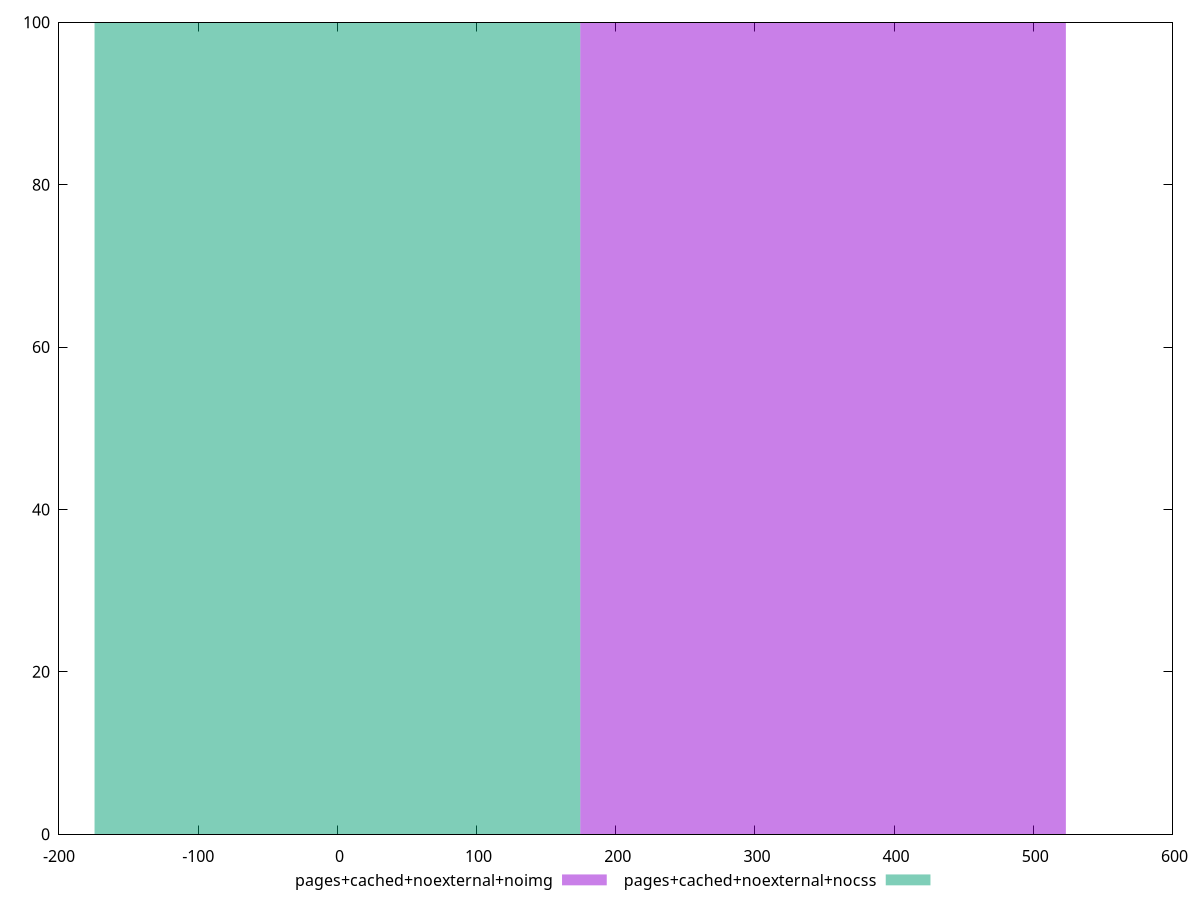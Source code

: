 reset
set terminal svg size 640, 500 enhanced background rgb 'white'
set output "reprap/unused-css-rules/comparison/histogram/8_vs_9.svg"

$pagesCachedNoexternalNoimg <<EOF
348.92868174251157 100
EOF

$pagesCachedNoexternalNocss <<EOF
0 100
EOF

set key outside below
set boxwidth 348.92868174251157
set yrange [0:100]
set style fill transparent solid 0.5 noborder

plot \
  $pagesCachedNoexternalNoimg title "pages+cached+noexternal+noimg" with boxes, \
  $pagesCachedNoexternalNocss title "pages+cached+noexternal+nocss" with boxes, \


reset